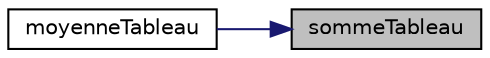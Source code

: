 digraph "sommeTableau"
{
 // LATEX_PDF_SIZE
  edge [fontname="Helvetica",fontsize="10",labelfontname="Helvetica",labelfontsize="10"];
  node [fontname="Helvetica",fontsize="10",shape=record];
  rankdir="RL";
  Node1 [label="sommeTableau",height=0.2,width=0.4,color="black", fillcolor="grey75", style="filled", fontcolor="black",tooltip="fait la somme des valeur d'un tableau contenant des entiers"];
  Node1 -> Node2 [dir="back",color="midnightblue",fontsize="10",style="solid"];
  Node2 [label="moyenneTableau",height=0.2,width=0.4,color="black", fillcolor="white", style="filled",URL="$tableau_8h.html#ae5e1147af5d176f3ee995cbe483d0b87",tooltip="fait la moyenne des valeur d'un tableau contenant des entiers"];
}
